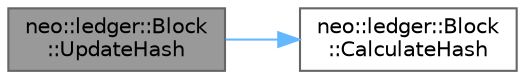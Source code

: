 digraph "neo::ledger::Block::UpdateHash"
{
 // LATEX_PDF_SIZE
  bgcolor="transparent";
  edge [fontname=Helvetica,fontsize=10,labelfontname=Helvetica,labelfontsize=10];
  node [fontname=Helvetica,fontsize=10,shape=box,height=0.2,width=0.4];
  rankdir="LR";
  Node1 [id="Node000001",label="neo::ledger::Block\l::UpdateHash",height=0.2,width=0.4,color="gray40", fillcolor="grey60", style="filled", fontcolor="black",tooltip="Update hash (force recalculation and cache)"];
  Node1 -> Node2 [id="edge1_Node000001_Node000002",color="steelblue1",style="solid",tooltip=" "];
  Node2 [id="Node000002",label="neo::ledger::Block\l::CalculateHash",height=0.2,width=0.4,color="grey40", fillcolor="white", style="filled",URL="$classneo_1_1ledger_1_1_block.html#aa2d6700326eb40d7f3c88232cbed5ccb",tooltip="Calculate hash (force recalculation)"];
}
